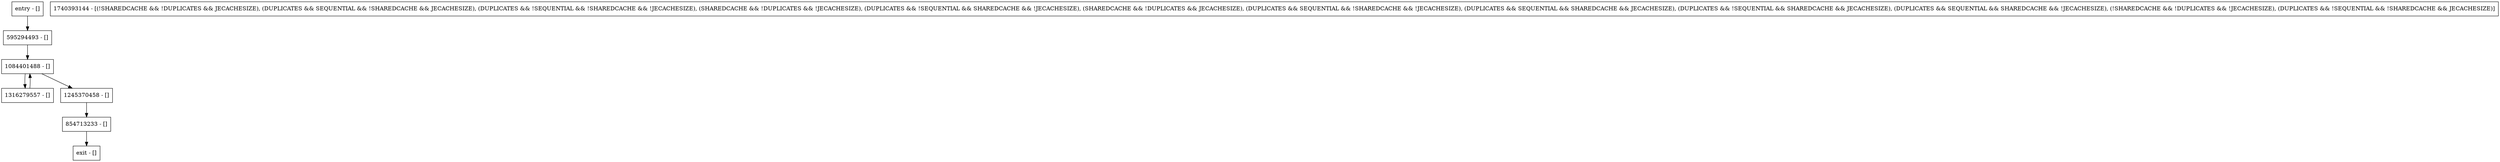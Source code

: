 digraph process {
node [shape=record];
entry [label="entry - []"];
exit [label="exit - []"];
595294493 [label="595294493 - []"];
1316279557 [label="1316279557 - []"];
1245370458 [label="1245370458 - []"];
1084401488 [label="1084401488 - []"];
1740393144 [label="1740393144 - [(!SHAREDCACHE && !DUPLICATES && JECACHESIZE), (DUPLICATES && SEQUENTIAL && !SHAREDCACHE && JECACHESIZE), (DUPLICATES && !SEQUENTIAL && !SHAREDCACHE && !JECACHESIZE), (SHAREDCACHE && !DUPLICATES && !JECACHESIZE), (DUPLICATES && !SEQUENTIAL && SHAREDCACHE && !JECACHESIZE), (SHAREDCACHE && !DUPLICATES && JECACHESIZE), (DUPLICATES && SEQUENTIAL && !SHAREDCACHE && !JECACHESIZE), (DUPLICATES && SEQUENTIAL && SHAREDCACHE && JECACHESIZE), (DUPLICATES && !SEQUENTIAL && SHAREDCACHE && JECACHESIZE), (DUPLICATES && SEQUENTIAL && SHAREDCACHE && !JECACHESIZE), (!SHAREDCACHE && !DUPLICATES && !JECACHESIZE), (DUPLICATES && !SEQUENTIAL && !SHAREDCACHE && JECACHESIZE)]"];
854713233 [label="854713233 - []"];
entry;
exit;
entry -> 595294493;
595294493 -> 1084401488;
1316279557 -> 1084401488;
1245370458 -> 854713233;
1084401488 -> 1316279557;
1084401488 -> 1245370458;
854713233 -> exit;
}
